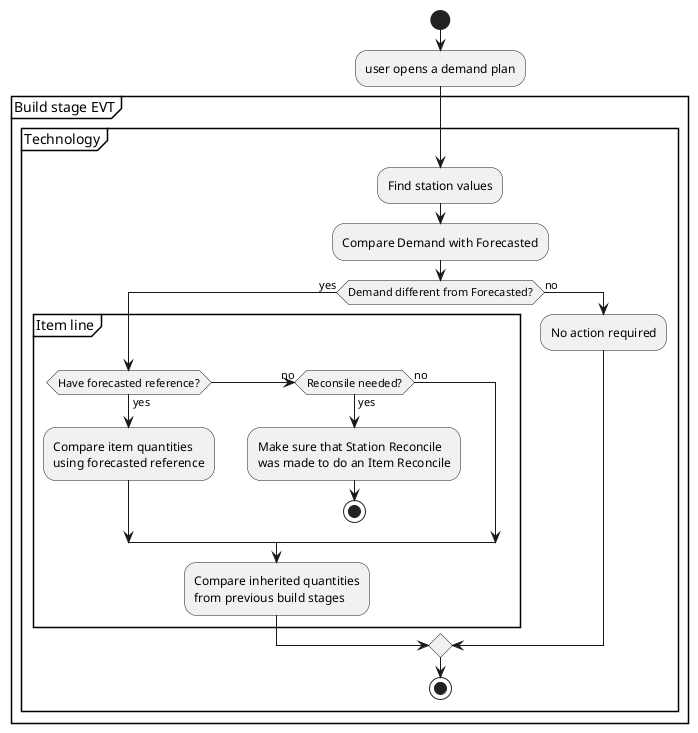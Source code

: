 @startuml

start
:user opens a demand plan;
group Build stage EVT
group Technology
:Find station values;
:Compare Demand with Forecasted;
if (Demand different from Forecasted?) then (yes)
    group Item line
        if (Have forecasted reference?) then (yes)
        :Compare item quantities\nusing forecasted reference;
        (no) elseif (Reconsile needed?) then (yes)
        :Make sure that Station Reconcile\nwas made to do an Item Reconcile;
        stop
        else (no)
        endif
  :Compare inherited quantities\nfrom previous build stages;
    end group
else (no)
:No action required;
endif
stop

@enduml